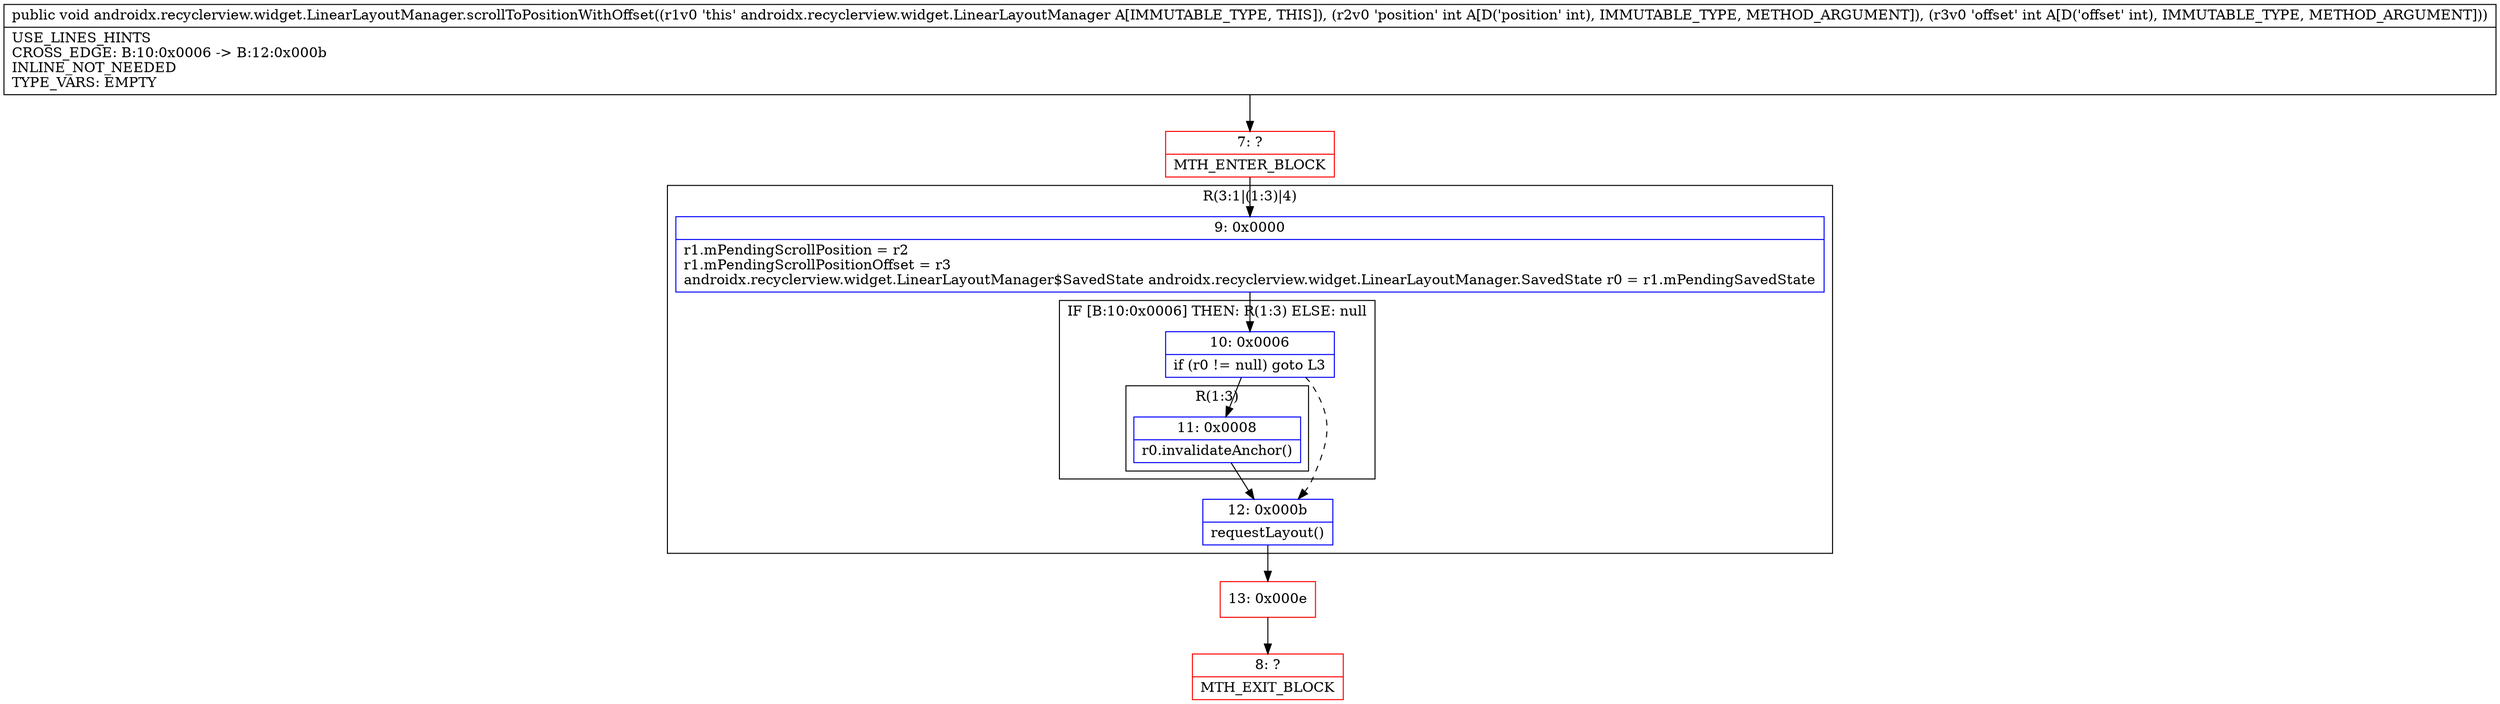 digraph "CFG forandroidx.recyclerview.widget.LinearLayoutManager.scrollToPositionWithOffset(II)V" {
subgraph cluster_Region_957220179 {
label = "R(3:1|(1:3)|4)";
node [shape=record,color=blue];
Node_9 [shape=record,label="{9\:\ 0x0000|r1.mPendingScrollPosition = r2\lr1.mPendingScrollPositionOffset = r3\landroidx.recyclerview.widget.LinearLayoutManager$SavedState androidx.recyclerview.widget.LinearLayoutManager.SavedState r0 = r1.mPendingSavedState\l}"];
subgraph cluster_IfRegion_2047344482 {
label = "IF [B:10:0x0006] THEN: R(1:3) ELSE: null";
node [shape=record,color=blue];
Node_10 [shape=record,label="{10\:\ 0x0006|if (r0 != null) goto L3\l}"];
subgraph cluster_Region_1340850801 {
label = "R(1:3)";
node [shape=record,color=blue];
Node_11 [shape=record,label="{11\:\ 0x0008|r0.invalidateAnchor()\l}"];
}
}
Node_12 [shape=record,label="{12\:\ 0x000b|requestLayout()\l}"];
}
Node_7 [shape=record,color=red,label="{7\:\ ?|MTH_ENTER_BLOCK\l}"];
Node_13 [shape=record,color=red,label="{13\:\ 0x000e}"];
Node_8 [shape=record,color=red,label="{8\:\ ?|MTH_EXIT_BLOCK\l}"];
MethodNode[shape=record,label="{public void androidx.recyclerview.widget.LinearLayoutManager.scrollToPositionWithOffset((r1v0 'this' androidx.recyclerview.widget.LinearLayoutManager A[IMMUTABLE_TYPE, THIS]), (r2v0 'position' int A[D('position' int), IMMUTABLE_TYPE, METHOD_ARGUMENT]), (r3v0 'offset' int A[D('offset' int), IMMUTABLE_TYPE, METHOD_ARGUMENT]))  | USE_LINES_HINTS\lCROSS_EDGE: B:10:0x0006 \-\> B:12:0x000b\lINLINE_NOT_NEEDED\lTYPE_VARS: EMPTY\l}"];
MethodNode -> Node_7;Node_9 -> Node_10;
Node_10 -> Node_11;
Node_10 -> Node_12[style=dashed];
Node_11 -> Node_12;
Node_12 -> Node_13;
Node_7 -> Node_9;
Node_13 -> Node_8;
}

